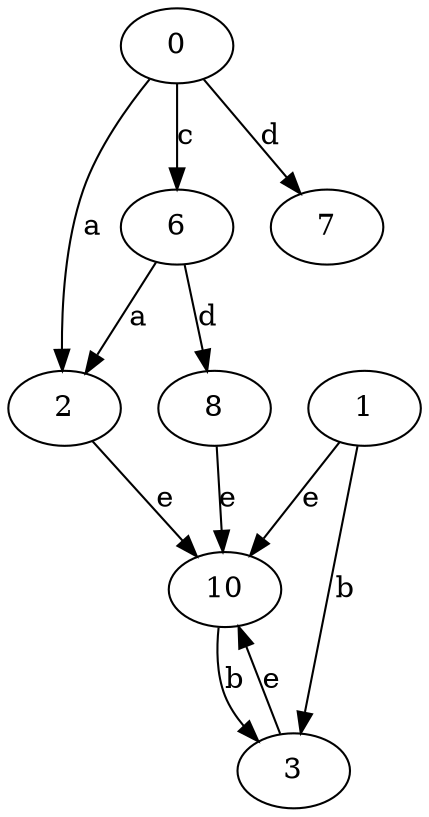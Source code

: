 strict digraph  {
0;
1;
2;
3;
6;
7;
8;
10;
0 -> 2  [label=a];
0 -> 6  [label=c];
0 -> 7  [label=d];
1 -> 3  [label=b];
1 -> 10  [label=e];
2 -> 10  [label=e];
3 -> 10  [label=e];
6 -> 2  [label=a];
6 -> 8  [label=d];
8 -> 10  [label=e];
10 -> 3  [label=b];
}
